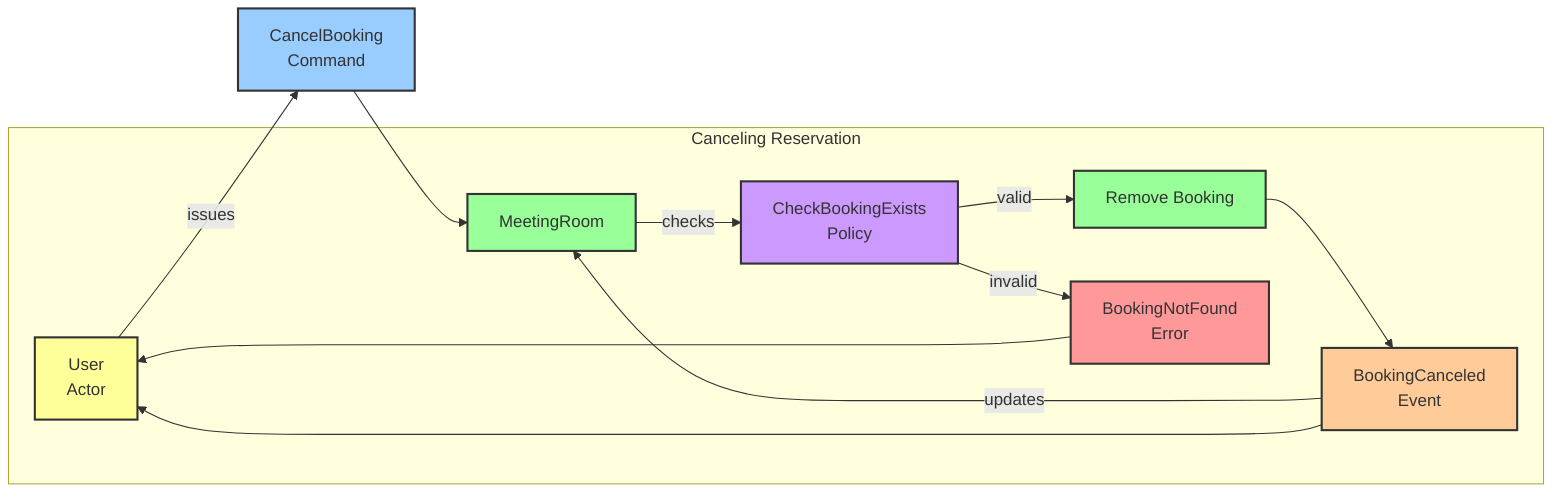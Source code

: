 flowchart LR
    %% Actor
    User[User<br>Actor]

    %% Flow 2: Canceling a Reservation
    User -->|issues| CancelBooking[CancelBooking<br>Command]
    CancelBooking --> MeetingRoom
    MeetingRoom -->|checks| ValidateBookingExists[CheckBookingExists<br>Policy]
    subgraph Canceling Reservation
        ValidateBookingExists -->|valid| RemoveBooking[Remove Booking]
        RemoveBooking --> BookingCanceled[BookingCanceled<br>Event]
        BookingCanceled -->|updates| MeetingRoom
        ValidateBookingExists -->|invalid| BookingNotFound[BookingNotFound<br>Error]
        BookingCanceled --> User
        BookingNotFound --> User
    end

    %% Styling to mimic Event Storming colors
    classDef yellow fill:#FFFF99,stroke:#333,stroke-width:2px
    classDef blue fill:#99CCFF,stroke:#333,stroke-width:2px
    classDef green fill:#99FF99,stroke:#333,stroke-width:2px
    classDef purple fill:#CC99FF,stroke:#333,stroke-width:2px
    classDef orange fill:#FFCC99,stroke:#333,stroke-width:2px
    classDef red fill:#FF9999,stroke:#333,stroke-width:2px
    classDef gray fill:#CCCCCC,stroke:#333,stroke-width:2px

    class User yellow
    class BookRoom,CancelBooking,ListBookings blue
    class MeetingRoom,CreateTimeSlot,CreateBooking,RemoveBooking green
    class ValidateTimeSlot,ValidateAttendees,ValidateBookingExists purple
    class BookingCreated,BookingCanceled,BookingsListed orange
    class TimeSlotError,AttendeesError,BookingNotFound red
    class BookingList gray